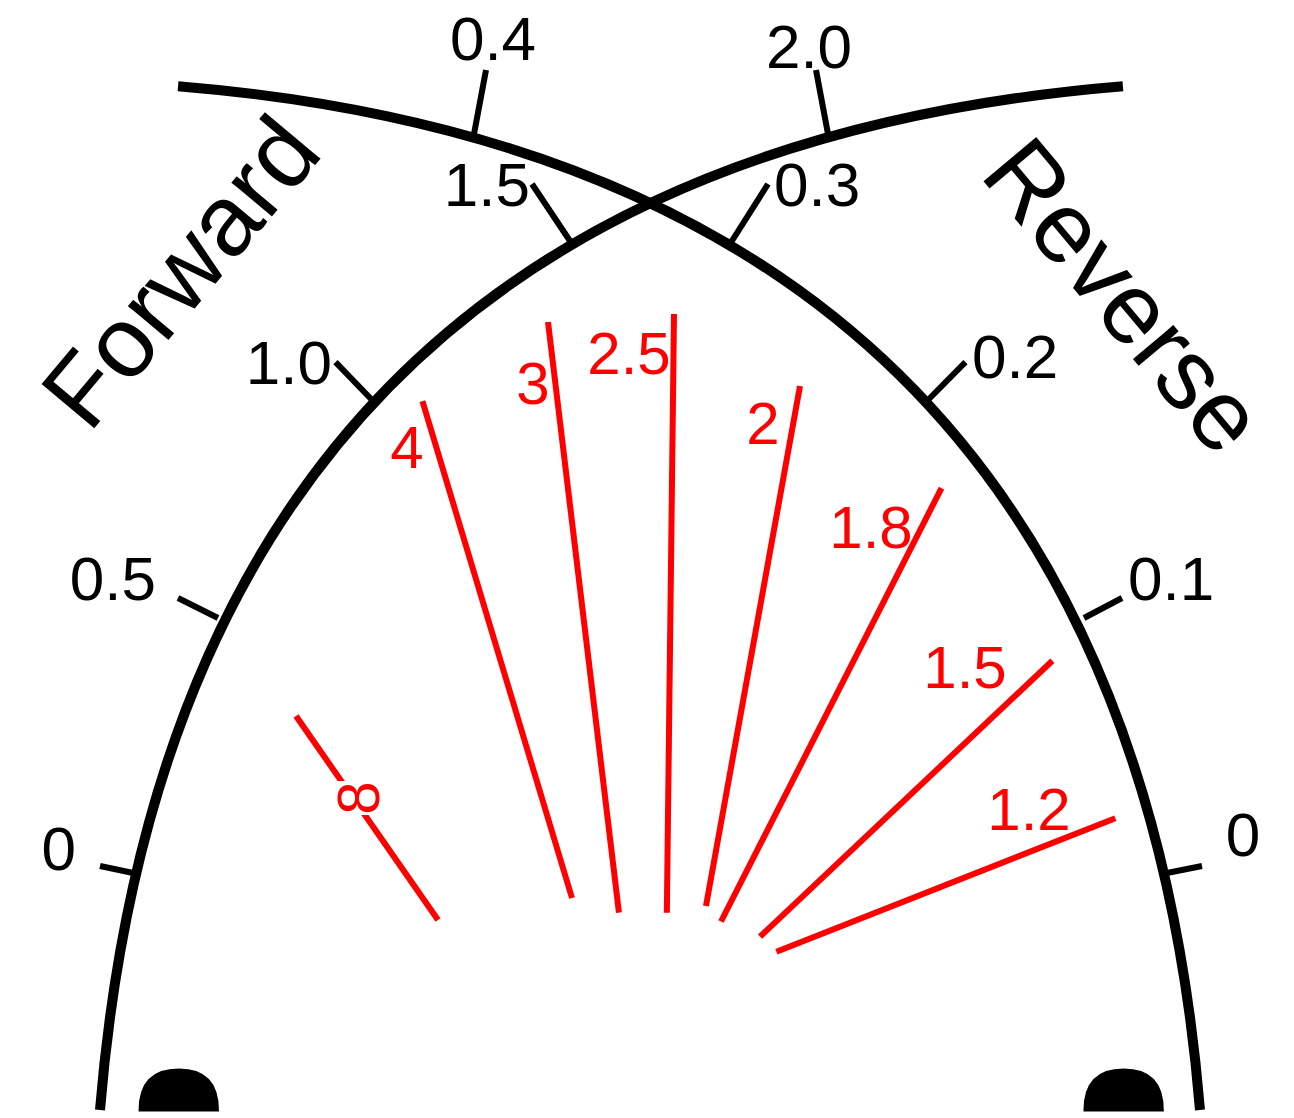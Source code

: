 <mxfile version="13.7.9" type="device" pages="4"><diagram id="QynQHKko6A7-NA1xNQ9R" name="2W"><mxGraphModel dx="2581" dy="792" grid="1" gridSize="10" guides="1" tooltips="1" connect="1" arrows="1" fold="1" page="1" pageScale="1" pageWidth="1200" pageHeight="1200" math="0" shadow="0"><root><mxCell id="2ZZ2714-dwJOvi-tV0ci-0"/><mxCell id="2ZZ2714-dwJOvi-tV0ci-1" parent="2ZZ2714-dwJOvi-tV0ci-0"/><mxCell id="F5InksIS9XEiBbgLSmQF-0" value="" style="rounded=0;whiteSpace=wrap;html=1;shadow=0;labelBackgroundColor=none;fontSize=50;fontColor=#FF0000;strokeColor=none;" vertex="1" parent="2ZZ2714-dwJOvi-tV0ci-1"><mxGeometry x="-1141.73" y="78.74" width="629.92" height="551.18" as="geometry"/></mxCell><mxCell id="F5InksIS9XEiBbgLSmQF-1" value="0.4" style="endArrow=none;html=1;fontSize=31;strokeWidth=3;labelBackgroundColor=none;shadow=0;" edge="1" parent="2ZZ2714-dwJOvi-tV0ci-1"><mxGeometry width="49.391" height="49.231" as="geometry"><mxPoint x="-915" y="142" as="sourcePoint"/><mxPoint x="-909" y="110" as="targetPoint"/><mxPoint x="6" y="-32" as="offset"/></mxGeometry></mxCell><mxCell id="F5InksIS9XEiBbgLSmQF-2" value="0" style="endArrow=none;html=1;fontSize=31;labelBackgroundColor=none;shadow=0;anchorPointDirection=0;metaEdit=1;strokeWidth=3;" edge="1" parent="2ZZ2714-dwJOvi-tV0ci-1"><mxGeometry width="49.391" height="49.231" as="geometry"><mxPoint x="-551" y="508" as="sourcePoint"/><mxPoint x="-571" y="512" as="targetPoint"/><mxPoint x="30" y="-18" as="offset"/></mxGeometry></mxCell><mxCell id="F5InksIS9XEiBbgLSmQF-3" value="0" style="endArrow=none;html=1;fontSize=31;strokeWidth=3;labelBackgroundColor=none;shadow=0;align=right;" edge="1" parent="2ZZ2714-dwJOvi-tV0ci-1"><mxGeometry width="49.391" height="49.231" as="geometry"><mxPoint x="-1102" y="508" as="sourcePoint"/><mxPoint x="-1083" y="512" as="targetPoint"/><mxPoint x="-21" y="-11" as="offset"/></mxGeometry></mxCell><mxCell id="F5InksIS9XEiBbgLSmQF-4" value="" style="curved=1;endArrow=none;html=1;fontSize=31;endFill=0;strokeWidth=5;shadow=0;entryX=0.875;entryY=0.125;entryDx=0;entryDy=0;entryPerimeter=0;" edge="1" parent="2ZZ2714-dwJOvi-tV0ci-1"><mxGeometry x="-1156.24" y="39.37" width="50" height="50" as="geometry"><mxPoint x="-1102" y="630" as="sourcePoint"/><mxPoint x="-590.55" y="118.11" as="targetPoint"/><Array as="points"><mxPoint x="-1063" y="157"/></Array></mxGeometry></mxCell><mxCell id="F5InksIS9XEiBbgLSmQF-5" value="" style="curved=1;endArrow=none;html=1;fontSize=31;endFill=0;strokeWidth=5;shadow=0;entryX=0.125;entryY=0.125;entryDx=0;entryDy=0;entryPerimeter=0;" edge="1" parent="2ZZ2714-dwJOvi-tV0ci-1"><mxGeometry x="-1156.24" y="39.37" width="50" height="50" as="geometry"><mxPoint x="-552" y="630" as="sourcePoint"/><mxPoint x="-1062.99" y="118.11" as="targetPoint"/><Array as="points"><mxPoint x="-591" y="157"/></Array></mxGeometry></mxCell><mxCell id="F5InksIS9XEiBbgLSmQF-6" value="&lt;font style=&quot;font-size: 50px;&quot;&gt;Forward&lt;/font&gt;" style="text;html=1;resizable=0;autosize=1;align=center;verticalAlign=middle;points=[];fillColor=none;strokeColor=none;rounded=0;rotation=-50;fontSize=50;labelBackgroundColor=none;shadow=0;" vertex="1" parent="2ZZ2714-dwJOvi-tV0ci-1"><mxGeometry x="-1161.412" y="177.162" width="196.85" height="66.929" as="geometry"/></mxCell><mxCell id="F5InksIS9XEiBbgLSmQF-7" value="&lt;font style=&quot;font-size: 50px&quot;&gt;Reverse&lt;/font&gt;" style="text;html=1;resizable=0;autosize=1;align=center;verticalAlign=middle;points=[];fillColor=none;strokeColor=none;rounded=0;rotation=50;labelBackgroundColor=none;shadow=0;" vertex="1" parent="2ZZ2714-dwJOvi-tV0ci-1"><mxGeometry x="-689.993" y="206.689" width="200.787" height="31.496" as="geometry"/></mxCell><mxCell id="F5InksIS9XEiBbgLSmQF-8" value="0.1" style="endArrow=none;html=1;fontSize=31;strokeWidth=3;align=left;labelBackgroundColor=none;shadow=0;" edge="1" parent="2ZZ2714-dwJOvi-tV0ci-1"><mxGeometry width="49.391" height="49.231" as="geometry"><mxPoint x="-610" y="384" as="sourcePoint"/><mxPoint x="-591" y="374" as="targetPoint"/><mxPoint x="10" y="-15" as="offset"/></mxGeometry></mxCell><mxCell id="F5InksIS9XEiBbgLSmQF-9" value="0.2" style="endArrow=none;html=1;fontSize=31;strokeWidth=3;align=left;labelBackgroundColor=none;shadow=0;entryX=0.75;entryY=0.344;entryDx=0;entryDy=0;entryPerimeter=0;" edge="1" parent="2ZZ2714-dwJOvi-tV0ci-1"><mxGeometry x="1.483" y="-3.274" width="49.391" height="49.231" as="geometry"><mxPoint x="-689" y="276" as="sourcePoint"/><mxPoint x="-669.29" y="256.062" as="targetPoint"/><mxPoint x="11" y="-13" as="offset"/></mxGeometry></mxCell><mxCell id="F5InksIS9XEiBbgLSmQF-10" value="0.3" style="endArrow=none;html=1;fontSize=31;strokeWidth=3;align=left;labelBackgroundColor=none;shadow=0;" edge="1" parent="2ZZ2714-dwJOvi-tV0ci-1"><mxGeometry width="49.391" height="49.231" as="geometry"><mxPoint x="-787" y="197" as="sourcePoint"/><mxPoint x="-768" y="167" as="targetPoint"/><mxPoint x="10" y="-15" as="offset"/></mxGeometry></mxCell><mxCell id="F5InksIS9XEiBbgLSmQF-11" value="2.0" style="endArrow=none;html=1;fontSize=31;strokeWidth=3;labelBackgroundColor=none;shadow=0;" edge="1" parent="2ZZ2714-dwJOvi-tV0ci-1"><mxGeometry width="49.391" height="49.231" as="geometry"><mxPoint x="-738" y="142" as="sourcePoint"/><mxPoint x="-744" y="110" as="targetPoint"/><mxPoint x="-7" y="-28" as="offset"/></mxGeometry></mxCell><mxCell id="F5InksIS9XEiBbgLSmQF-12" value="1.0" style="endArrow=none;html=1;fontSize=31;strokeWidth=3;labelBackgroundColor=none;align=right;shadow=0;entryX=0.25;entryY=0.344;entryDx=0;entryDy=0;entryPerimeter=0;" edge="1" parent="2ZZ2714-dwJOvi-tV0ci-1"><mxGeometry width="49.391" height="49.231" as="geometry"><mxPoint x="-965" y="276" as="sourcePoint"/><mxPoint x="-984.25" y="256.062" as="targetPoint"/><mxPoint x="-10" y="-10" as="offset"/></mxGeometry></mxCell><mxCell id="F5InksIS9XEiBbgLSmQF-13" value="0.5" style="endArrow=none;html=1;fontSize=31;strokeWidth=3;labelBackgroundColor=none;align=right;shadow=0;" edge="1" parent="2ZZ2714-dwJOvi-tV0ci-1"><mxGeometry width="49.391" height="49.231" as="geometry"><mxPoint x="-1043" y="384" as="sourcePoint"/><mxPoint x="-1063" y="374" as="targetPoint"/><mxPoint x="-20" y="-15" as="offset"/></mxGeometry></mxCell><mxCell id="F5InksIS9XEiBbgLSmQF-14" value="1.5" style="endArrow=none;html=1;fontSize=31;strokeWidth=3;labelBackgroundColor=none;shadow=0;align=right;" edge="1" parent="2ZZ2714-dwJOvi-tV0ci-1"><mxGeometry width="49.391" height="49.231" as="geometry"><mxPoint x="-866" y="197" as="sourcePoint"/><mxPoint x="-886" y="167" as="targetPoint"/><mxPoint x="-10" y="-15" as="offset"/></mxGeometry></mxCell><mxCell id="F5InksIS9XEiBbgLSmQF-15" value="&lt;font style=&quot;font-size: 30px&quot;&gt;3&lt;/font&gt;" style="endArrow=none;html=1;shadow=0;labelBackgroundColor=none;strokeColor=#FF0000;strokeWidth=3;fontSize=50;fontColor=#FF0000;align=center;exitX=0.475;exitY=0.781;exitDx=0;exitDy=0;exitPerimeter=0;" edge="1" parent="2ZZ2714-dwJOvi-tV0ci-1"><mxGeometry x="0.852" y="11" width="50" height="50" relative="1" as="geometry"><mxPoint x="-842.518" y="531.338" as="sourcePoint"/><mxPoint x="-878" y="236" as="targetPoint"/><mxPoint as="offset"/></mxGeometry></mxCell><mxCell id="F5InksIS9XEiBbgLSmQF-16" value="&lt;font style=&quot;font-size: 30px&quot;&gt;2&lt;/font&gt;" style="endArrow=none;html=1;shadow=0;labelBackgroundColor=none;strokeColor=#FF0000;strokeWidth=3;fontSize=50;fontColor=#FF0000;align=center;" edge="1" parent="2ZZ2714-dwJOvi-tV0ci-1"><mxGeometry x="0.888" y="17" width="50" height="50" relative="1" as="geometry"><mxPoint x="-799" y="528" as="sourcePoint"/><mxPoint x="-752" y="268" as="targetPoint"/><mxPoint as="offset"/></mxGeometry></mxCell><mxCell id="F5InksIS9XEiBbgLSmQF-17" value="&lt;font style=&quot;font-size: 30px&quot;&gt;1.5&lt;/font&gt;" style="endArrow=none;html=1;shadow=0;labelBackgroundColor=none;strokeColor=#FF0000;strokeWidth=3;fontSize=50;fontColor=#FF0000;align=center;exitX=0.587;exitY=0.8;exitDx=0;exitDy=0;exitPerimeter=0;entryX=0.819;entryY=0.581;entryDx=0;entryDy=0;entryPerimeter=0;" edge="1" parent="2ZZ2714-dwJOvi-tV0ci-1"><mxGeometry x="0.711" y="33" width="50" height="50" relative="1" as="geometry"><mxPoint x="-771.967" y="543.306" as="sourcePoint"/><mxPoint x="-625.826" y="405.354" as="targetPoint"/><mxPoint as="offset"/></mxGeometry></mxCell><mxCell id="F5InksIS9XEiBbgLSmQF-18" value="&lt;font style=&quot;font-size: 30px&quot;&gt;4&lt;/font&gt;" style="endArrow=none;html=1;shadow=0;labelBackgroundColor=none;strokeColor=#FF0000;strokeWidth=3;fontSize=50;fontColor=#FF0000;align=center;entryX=0.319;entryY=0.375;entryDx=0;entryDy=0;entryPerimeter=0;spacing=0;" edge="1" parent="2ZZ2714-dwJOvi-tV0ci-1"><mxGeometry x="0.902" y="12" width="50" height="50" relative="1" as="geometry"><mxPoint x="-866" y="524" as="sourcePoint"/><mxPoint x="-940.786" y="275.59" as="targetPoint"/><mxPoint as="offset"/></mxGeometry></mxCell><mxCell id="F5InksIS9XEiBbgLSmQF-19" value="&lt;font style=&quot;font-size: 30px&quot;&gt;8&lt;/font&gt;" style="endArrow=none;html=1;shadow=0;labelBackgroundColor=#ffffff;strokeColor=#FF0000;strokeWidth=3;fontSize=50;fontColor=#FF0000;align=center;horizontal=0;" edge="1" parent="2ZZ2714-dwJOvi-tV0ci-1"><mxGeometry x="0.23" y="4" width="50" height="50" relative="1" as="geometry"><mxPoint x="-933" y="535" as="sourcePoint"/><mxPoint x="-1004" y="433" as="targetPoint"/><mxPoint as="offset"/></mxGeometry></mxCell><mxCell id="F5InksIS9XEiBbgLSmQF-20" value="&lt;font style=&quot;font-size: 30px&quot;&gt;1.2&lt;/font&gt;" style="endArrow=none;html=1;shadow=0;labelBackgroundColor=none;strokeColor=#FF0000;strokeWidth=3;fontSize=50;fontColor=#FF0000;align=center;exitX=0.6;exitY=0.812;exitDx=0;exitDy=0;exitPerimeter=0;entryX=0.869;entryY=0.706;entryDx=0;entryDy=0;entryPerimeter=0;" edge="1" parent="2ZZ2714-dwJOvi-tV0ci-1"><mxGeometry x="0.603" y="27" width="50" height="50" relative="1" as="geometry"><mxPoint x="-763.778" y="550.865" as="sourcePoint"/><mxPoint x="-594.33" y="484.094" as="targetPoint"/><mxPoint as="offset"/></mxGeometry></mxCell><mxCell id="F5InksIS9XEiBbgLSmQF-21" value="&lt;font style=&quot;font-size: 30px&quot;&gt;1.8&lt;/font&gt;" style="endArrow=none;html=1;shadow=0;labelBackgroundColor=none;strokeColor=#FF0000;strokeWidth=3;fontSize=50;fontColor=#FF0000;align=center;entryX=0.731;entryY=0.444;entryDx=0;entryDy=0;entryPerimeter=0;exitX=0.556;exitY=0.788;exitDx=0;exitDy=0;exitPerimeter=0;" edge="1" parent="2ZZ2714-dwJOvi-tV0ci-1"><mxGeometry x="0.783" y="26" width="50" height="50" relative="1" as="geometry"><mxPoint x="-791.494" y="535.747" as="sourcePoint"/><mxPoint x="-681.258" y="319.054" as="targetPoint"/><mxPoint as="offset"/></mxGeometry></mxCell><mxCell id="F5InksIS9XEiBbgLSmQF-22" value="&lt;font style=&quot;font-size: 30px&quot;&gt;2.5&lt;/font&gt;" style="endArrow=none;html=1;shadow=0;labelBackgroundColor=none;strokeColor=#FF0000;strokeWidth=3;fontSize=50;fontColor=#FF0000;align=center;exitX=0.513;exitY=0.781;exitDx=0;exitDy=0;exitPerimeter=0;" edge="1" parent="2ZZ2714-dwJOvi-tV0ci-1"><mxGeometry x="0.917" y="23" width="50" height="50" relative="1" as="geometry"><mxPoint x="-818.581" y="531.338" as="sourcePoint"/><mxPoint x="-815" y="232" as="targetPoint"/><mxPoint as="offset"/></mxGeometry></mxCell><mxCell id="F5InksIS9XEiBbgLSmQF-23" value="" style="shape=or;whiteSpace=wrap;html=1;shadow=0;labelBackgroundColor=none;fontSize=50;fontColor=#FF0000;rotation=-90;fillColor=#000000;" vertex="1" parent="2ZZ2714-dwJOvi-tV0ci-1"><mxGeometry x="-1072.83" y="600.39" width="20.42" height="39.18" as="geometry"/></mxCell><mxCell id="F5InksIS9XEiBbgLSmQF-24" value="" style="shape=or;whiteSpace=wrap;html=1;shadow=0;labelBackgroundColor=none;fontSize=50;fontColor=#FF0000;rotation=-90;fillColor=#000000;" vertex="1" parent="2ZZ2714-dwJOvi-tV0ci-1"><mxGeometry x="-600.387" y="600.392" width="20.42" height="39.18" as="geometry"/></mxCell></root></mxGraphModel></diagram><diagram id="-JpcTtQ3LlwoiYycmlVV" name="20W"><mxGraphModel dx="2581" dy="792" grid="1" gridSize="10" guides="1" tooltips="1" connect="1" arrows="1" fold="1" page="1" pageScale="1" pageWidth="1200" pageHeight="1200" math="0" shadow="0"><root><mxCell id="3KRzzh7sfWdeotNzcX4n-0"/><mxCell id="3KRzzh7sfWdeotNzcX4n-1" parent="3KRzzh7sfWdeotNzcX4n-0"/><mxCell id="5Eb00i1VyYtSQjtPQNaG-0" value="" style="rounded=0;whiteSpace=wrap;html=1;shadow=0;labelBackgroundColor=none;fontSize=50;fontColor=#FF0000;strokeColor=none;" vertex="1" parent="3KRzzh7sfWdeotNzcX4n-1"><mxGeometry x="-1141.73" y="78.74" width="629.92" height="551.18" as="geometry"/></mxCell><mxCell id="5Eb00i1VyYtSQjtPQNaG-1" value="4" style="endArrow=none;html=1;fontSize=31;strokeWidth=3;labelBackgroundColor=none;shadow=0;" edge="1" parent="3KRzzh7sfWdeotNzcX4n-1"><mxGeometry width="49.391" height="49.231" as="geometry"><mxPoint x="-915" y="142" as="sourcePoint"/><mxPoint x="-909" y="110" as="targetPoint"/><mxPoint x="6" y="-32" as="offset"/></mxGeometry></mxCell><mxCell id="5Eb00i1VyYtSQjtPQNaG-2" value="0" style="endArrow=none;html=1;fontSize=31;labelBackgroundColor=none;shadow=0;anchorPointDirection=0;metaEdit=1;strokeWidth=3;" edge="1" parent="3KRzzh7sfWdeotNzcX4n-1"><mxGeometry width="49.391" height="49.231" as="geometry"><mxPoint x="-551" y="508" as="sourcePoint"/><mxPoint x="-571" y="512" as="targetPoint"/><mxPoint x="30" y="-18" as="offset"/></mxGeometry></mxCell><mxCell id="5Eb00i1VyYtSQjtPQNaG-3" value="0" style="endArrow=none;html=1;fontSize=31;strokeWidth=3;labelBackgroundColor=none;shadow=0;align=right;" edge="1" parent="3KRzzh7sfWdeotNzcX4n-1"><mxGeometry width="49.391" height="49.231" as="geometry"><mxPoint x="-1102" y="508" as="sourcePoint"/><mxPoint x="-1083" y="512" as="targetPoint"/><mxPoint x="-21" y="-11" as="offset"/></mxGeometry></mxCell><mxCell id="5Eb00i1VyYtSQjtPQNaG-4" value="" style="curved=1;endArrow=none;html=1;fontSize=31;endFill=0;strokeWidth=5;shadow=0;entryX=0.875;entryY=0.125;entryDx=0;entryDy=0;entryPerimeter=0;" edge="1" parent="3KRzzh7sfWdeotNzcX4n-1"><mxGeometry x="-1156.24" y="39.37" width="50" height="50" as="geometry"><mxPoint x="-1102" y="630" as="sourcePoint"/><mxPoint x="-590.55" y="118.11" as="targetPoint"/><Array as="points"><mxPoint x="-1063" y="157"/></Array></mxGeometry></mxCell><mxCell id="5Eb00i1VyYtSQjtPQNaG-5" value="" style="curved=1;endArrow=none;html=1;fontSize=31;endFill=0;strokeWidth=5;shadow=0;entryX=0.125;entryY=0.125;entryDx=0;entryDy=0;entryPerimeter=0;" edge="1" parent="3KRzzh7sfWdeotNzcX4n-1"><mxGeometry x="-1156.24" y="39.37" width="50" height="50" as="geometry"><mxPoint x="-552" y="630" as="sourcePoint"/><mxPoint x="-1062.99" y="118.11" as="targetPoint"/><Array as="points"><mxPoint x="-591" y="157"/></Array></mxGeometry></mxCell><mxCell id="5Eb00i1VyYtSQjtPQNaG-6" value="&lt;font style=&quot;font-size: 50px;&quot;&gt;Forward&lt;/font&gt;" style="text;html=1;resizable=0;autosize=1;align=center;verticalAlign=middle;points=[];fillColor=none;strokeColor=none;rounded=0;rotation=-50;fontSize=50;labelBackgroundColor=none;shadow=0;" vertex="1" parent="3KRzzh7sfWdeotNzcX4n-1"><mxGeometry x="-1161.412" y="177.162" width="196.85" height="66.929" as="geometry"/></mxCell><mxCell id="5Eb00i1VyYtSQjtPQNaG-7" value="&lt;font style=&quot;font-size: 50px&quot;&gt;Reverse&lt;/font&gt;" style="text;html=1;resizable=0;autosize=1;align=center;verticalAlign=middle;points=[];fillColor=none;strokeColor=none;rounded=0;rotation=50;labelBackgroundColor=none;shadow=0;" vertex="1" parent="3KRzzh7sfWdeotNzcX4n-1"><mxGeometry x="-689.993" y="206.689" width="200.787" height="31.496" as="geometry"/></mxCell><mxCell id="5Eb00i1VyYtSQjtPQNaG-8" value="1" style="endArrow=none;html=1;fontSize=31;strokeWidth=3;align=left;labelBackgroundColor=none;shadow=0;" edge="1" parent="3KRzzh7sfWdeotNzcX4n-1"><mxGeometry width="49.391" height="49.231" as="geometry"><mxPoint x="-610" y="384" as="sourcePoint"/><mxPoint x="-591" y="374" as="targetPoint"/><mxPoint x="10" y="-15" as="offset"/></mxGeometry></mxCell><mxCell id="5Eb00i1VyYtSQjtPQNaG-9" value="2" style="endArrow=none;html=1;fontSize=31;strokeWidth=3;align=left;labelBackgroundColor=none;shadow=0;entryX=0.75;entryY=0.344;entryDx=0;entryDy=0;entryPerimeter=0;" edge="1" parent="3KRzzh7sfWdeotNzcX4n-1"><mxGeometry x="1.483" y="-3.274" width="49.391" height="49.231" as="geometry"><mxPoint x="-689" y="276" as="sourcePoint"/><mxPoint x="-669.29" y="256.062" as="targetPoint"/><mxPoint x="11" y="-13" as="offset"/></mxGeometry></mxCell><mxCell id="5Eb00i1VyYtSQjtPQNaG-10" value="3" style="endArrow=none;html=1;fontSize=31;strokeWidth=3;align=left;labelBackgroundColor=none;shadow=0;" edge="1" parent="3KRzzh7sfWdeotNzcX4n-1"><mxGeometry width="49.391" height="49.231" as="geometry"><mxPoint x="-787" y="197" as="sourcePoint"/><mxPoint x="-768" y="167" as="targetPoint"/><mxPoint x="10" y="-15" as="offset"/></mxGeometry></mxCell><mxCell id="5Eb00i1VyYtSQjtPQNaG-11" value="20" style="endArrow=none;html=1;fontSize=31;strokeWidth=3;labelBackgroundColor=none;shadow=0;" edge="1" parent="3KRzzh7sfWdeotNzcX4n-1"><mxGeometry width="49.391" height="49.231" as="geometry"><mxPoint x="-738" y="142" as="sourcePoint"/><mxPoint x="-744" y="110" as="targetPoint"/><mxPoint x="-7" y="-28" as="offset"/></mxGeometry></mxCell><mxCell id="5Eb00i1VyYtSQjtPQNaG-12" value="10" style="endArrow=none;html=1;fontSize=31;strokeWidth=3;labelBackgroundColor=none;align=right;shadow=0;entryX=0.25;entryY=0.344;entryDx=0;entryDy=0;entryPerimeter=0;" edge="1" parent="3KRzzh7sfWdeotNzcX4n-1"><mxGeometry width="49.391" height="49.231" as="geometry"><mxPoint x="-965" y="276" as="sourcePoint"/><mxPoint x="-984.25" y="256.062" as="targetPoint"/><mxPoint x="-10" y="-10" as="offset"/></mxGeometry></mxCell><mxCell id="5Eb00i1VyYtSQjtPQNaG-13" value="5" style="endArrow=none;html=1;fontSize=31;strokeWidth=3;labelBackgroundColor=none;align=right;shadow=0;" edge="1" parent="3KRzzh7sfWdeotNzcX4n-1"><mxGeometry width="49.391" height="49.231" as="geometry"><mxPoint x="-1043" y="384" as="sourcePoint"/><mxPoint x="-1063" y="374" as="targetPoint"/><mxPoint x="-20" y="-15" as="offset"/></mxGeometry></mxCell><mxCell id="5Eb00i1VyYtSQjtPQNaG-14" value="15" style="endArrow=none;html=1;fontSize=31;strokeWidth=3;labelBackgroundColor=none;shadow=0;align=right;" edge="1" parent="3KRzzh7sfWdeotNzcX4n-1"><mxGeometry width="49.391" height="49.231" as="geometry"><mxPoint x="-866" y="197" as="sourcePoint"/><mxPoint x="-886" y="167" as="targetPoint"/><mxPoint x="-10" y="-15" as="offset"/></mxGeometry></mxCell><mxCell id="5Eb00i1VyYtSQjtPQNaG-15" value="&lt;font style=&quot;font-size: 30px&quot;&gt;3&lt;/font&gt;" style="endArrow=none;html=1;shadow=0;labelBackgroundColor=none;strokeColor=#FF0000;strokeWidth=3;fontSize=50;fontColor=#FF0000;align=center;exitX=0.475;exitY=0.781;exitDx=0;exitDy=0;exitPerimeter=0;" edge="1" parent="3KRzzh7sfWdeotNzcX4n-1"><mxGeometry x="0.852" y="11" width="50" height="50" relative="1" as="geometry"><mxPoint x="-842.518" y="531.338" as="sourcePoint"/><mxPoint x="-878" y="236" as="targetPoint"/><mxPoint as="offset"/></mxGeometry></mxCell><mxCell id="5Eb00i1VyYtSQjtPQNaG-16" value="&lt;font style=&quot;font-size: 30px&quot;&gt;2&lt;/font&gt;" style="endArrow=none;html=1;shadow=0;labelBackgroundColor=none;strokeColor=#FF0000;strokeWidth=3;fontSize=50;fontColor=#FF0000;align=center;" edge="1" parent="3KRzzh7sfWdeotNzcX4n-1"><mxGeometry x="0.888" y="17" width="50" height="50" relative="1" as="geometry"><mxPoint x="-799" y="528" as="sourcePoint"/><mxPoint x="-752" y="268" as="targetPoint"/><mxPoint as="offset"/></mxGeometry></mxCell><mxCell id="5Eb00i1VyYtSQjtPQNaG-17" value="&lt;font style=&quot;font-size: 30px&quot;&gt;1.5&lt;/font&gt;" style="endArrow=none;html=1;shadow=0;labelBackgroundColor=none;strokeColor=#FF0000;strokeWidth=3;fontSize=50;fontColor=#FF0000;align=center;exitX=0.587;exitY=0.8;exitDx=0;exitDy=0;exitPerimeter=0;entryX=0.819;entryY=0.581;entryDx=0;entryDy=0;entryPerimeter=0;" edge="1" parent="3KRzzh7sfWdeotNzcX4n-1"><mxGeometry x="0.711" y="33" width="50" height="50" relative="1" as="geometry"><mxPoint x="-771.967" y="543.306" as="sourcePoint"/><mxPoint x="-625.826" y="405.354" as="targetPoint"/><mxPoint as="offset"/></mxGeometry></mxCell><mxCell id="5Eb00i1VyYtSQjtPQNaG-18" value="&lt;font style=&quot;font-size: 30px&quot;&gt;4&lt;/font&gt;" style="endArrow=none;html=1;shadow=0;labelBackgroundColor=none;strokeColor=#FF0000;strokeWidth=3;fontSize=50;fontColor=#FF0000;align=center;entryX=0.319;entryY=0.375;entryDx=0;entryDy=0;entryPerimeter=0;spacing=0;" edge="1" parent="3KRzzh7sfWdeotNzcX4n-1"><mxGeometry x="0.902" y="12" width="50" height="50" relative="1" as="geometry"><mxPoint x="-866" y="524" as="sourcePoint"/><mxPoint x="-940.786" y="275.59" as="targetPoint"/><mxPoint as="offset"/></mxGeometry></mxCell><mxCell id="5Eb00i1VyYtSQjtPQNaG-19" value="&lt;font style=&quot;font-size: 30px&quot;&gt;8&lt;/font&gt;" style="endArrow=none;html=1;shadow=0;labelBackgroundColor=#ffffff;strokeColor=#FF0000;strokeWidth=3;fontSize=50;fontColor=#FF0000;align=center;horizontal=0;" edge="1" parent="3KRzzh7sfWdeotNzcX4n-1"><mxGeometry x="0.23" y="4" width="50" height="50" relative="1" as="geometry"><mxPoint x="-933" y="535" as="sourcePoint"/><mxPoint x="-1004" y="433" as="targetPoint"/><mxPoint as="offset"/></mxGeometry></mxCell><mxCell id="5Eb00i1VyYtSQjtPQNaG-20" value="&lt;font style=&quot;font-size: 30px&quot;&gt;1.2&lt;/font&gt;" style="endArrow=none;html=1;shadow=0;labelBackgroundColor=none;strokeColor=#FF0000;strokeWidth=3;fontSize=50;fontColor=#FF0000;align=center;exitX=0.6;exitY=0.812;exitDx=0;exitDy=0;exitPerimeter=0;entryX=0.869;entryY=0.706;entryDx=0;entryDy=0;entryPerimeter=0;" edge="1" parent="3KRzzh7sfWdeotNzcX4n-1"><mxGeometry x="0.603" y="27" width="50" height="50" relative="1" as="geometry"><mxPoint x="-763.778" y="550.865" as="sourcePoint"/><mxPoint x="-594.33" y="484.094" as="targetPoint"/><mxPoint as="offset"/></mxGeometry></mxCell><mxCell id="5Eb00i1VyYtSQjtPQNaG-21" value="&lt;font style=&quot;font-size: 30px&quot;&gt;1.8&lt;/font&gt;" style="endArrow=none;html=1;shadow=0;labelBackgroundColor=none;strokeColor=#FF0000;strokeWidth=3;fontSize=50;fontColor=#FF0000;align=center;entryX=0.731;entryY=0.444;entryDx=0;entryDy=0;entryPerimeter=0;exitX=0.556;exitY=0.788;exitDx=0;exitDy=0;exitPerimeter=0;" edge="1" parent="3KRzzh7sfWdeotNzcX4n-1"><mxGeometry x="0.783" y="26" width="50" height="50" relative="1" as="geometry"><mxPoint x="-791.494" y="535.747" as="sourcePoint"/><mxPoint x="-681.258" y="319.054" as="targetPoint"/><mxPoint as="offset"/></mxGeometry></mxCell><mxCell id="5Eb00i1VyYtSQjtPQNaG-22" value="&lt;font style=&quot;font-size: 30px&quot;&gt;2.5&lt;/font&gt;" style="endArrow=none;html=1;shadow=0;labelBackgroundColor=none;strokeColor=#FF0000;strokeWidth=3;fontSize=50;fontColor=#FF0000;align=center;exitX=0.513;exitY=0.781;exitDx=0;exitDy=0;exitPerimeter=0;" edge="1" parent="3KRzzh7sfWdeotNzcX4n-1"><mxGeometry x="0.917" y="23" width="50" height="50" relative="1" as="geometry"><mxPoint x="-818.581" y="531.338" as="sourcePoint"/><mxPoint x="-815" y="232" as="targetPoint"/><mxPoint as="offset"/></mxGeometry></mxCell><mxCell id="5Eb00i1VyYtSQjtPQNaG-23" value="" style="shape=or;whiteSpace=wrap;html=1;shadow=0;labelBackgroundColor=none;fontSize=50;fontColor=#FF0000;rotation=-90;fillColor=#000000;" vertex="1" parent="3KRzzh7sfWdeotNzcX4n-1"><mxGeometry x="-1072.83" y="600.39" width="20.42" height="39.18" as="geometry"/></mxCell><mxCell id="5Eb00i1VyYtSQjtPQNaG-24" value="" style="shape=or;whiteSpace=wrap;html=1;shadow=0;labelBackgroundColor=none;fontSize=50;fontColor=#FF0000;rotation=-90;fillColor=#000000;" vertex="1" parent="3KRzzh7sfWdeotNzcX4n-1"><mxGeometry x="-600.387" y="600.392" width="20.42" height="39.18" as="geometry"/></mxCell></root></mxGraphModel></diagram><diagram id="mZ7GLkikTPH66EcSpmDH" name="200W"><mxGraphModel dx="2581" dy="792" grid="1" gridSize="9.842" guides="0" tooltips="1" connect="0" arrows="0" fold="1" page="1" pageScale="1" pageWidth="1200" pageHeight="1200" math="0" shadow="0"><root><mxCell id="0"/><mxCell id="1" parent="0"/><mxCell id="QjzqqsK7-v4gryLrSmEo-62" value="" style="rounded=0;whiteSpace=wrap;html=1;shadow=0;labelBackgroundColor=none;fontSize=50;fontColor=#FF0000;strokeColor=none;" vertex="1" parent="1"><mxGeometry x="-1141.73" y="78.74" width="629.92" height="551.18" as="geometry"/></mxCell><mxCell id="M2G5sgYoG6DnEObdoTzl-8" value="40" style="endArrow=none;html=1;fontSize=31;strokeWidth=3;labelBackgroundColor=none;shadow=0;" parent="1" edge="1"><mxGeometry width="49.391" height="49.231" as="geometry"><mxPoint x="-915" y="142" as="sourcePoint"/><mxPoint x="-909" y="110" as="targetPoint"/><mxPoint x="6" y="-32" as="offset"/></mxGeometry></mxCell><mxCell id="M2G5sgYoG6DnEObdoTzl-15" value="0" style="endArrow=none;html=1;fontSize=31;labelBackgroundColor=none;shadow=0;anchorPointDirection=0;metaEdit=1;strokeWidth=3;" parent="1" edge="1"><mxGeometry width="49.391" height="49.231" as="geometry"><mxPoint x="-551" y="508" as="sourcePoint"/><mxPoint x="-571" y="512" as="targetPoint"/><mxPoint x="30" y="-18" as="offset"/></mxGeometry></mxCell><mxCell id="M2G5sgYoG6DnEObdoTzl-12" value="0" style="endArrow=none;html=1;fontSize=31;strokeWidth=3;labelBackgroundColor=none;shadow=0;align=right;" parent="1" edge="1"><mxGeometry width="49.391" height="49.231" as="geometry"><mxPoint x="-1102" y="508" as="sourcePoint"/><mxPoint x="-1083" y="512" as="targetPoint"/><mxPoint x="-21" y="-11" as="offset"/></mxGeometry></mxCell><mxCell id="M2G5sgYoG6DnEObdoTzl-21" value="" style="curved=1;endArrow=none;html=1;fontSize=31;endFill=0;strokeWidth=5;shadow=0;entryX=0.875;entryY=0.125;entryDx=0;entryDy=0;entryPerimeter=0;" parent="1" edge="1"><mxGeometry x="-1156.24" y="39.37" width="50" height="50" as="geometry"><mxPoint x="-1102" y="630" as="sourcePoint"/><mxPoint x="-590.55" y="118.11" as="targetPoint"/><Array as="points"><mxPoint x="-1063" y="157"/></Array></mxGeometry></mxCell><mxCell id="M2G5sgYoG6DnEObdoTzl-22" value="" style="curved=1;endArrow=none;html=1;fontSize=31;endFill=0;strokeWidth=5;shadow=0;entryX=0.125;entryY=0.125;entryDx=0;entryDy=0;entryPerimeter=0;" parent="1" edge="1"><mxGeometry x="-1156.24" y="39.37" width="50" height="50" as="geometry"><mxPoint x="-552" y="630" as="sourcePoint"/><mxPoint x="-1062.99" y="118.11" as="targetPoint"/><Array as="points"><mxPoint x="-591" y="157"/></Array></mxGeometry></mxCell><mxCell id="QjzqqsK7-v4gryLrSmEo-5" value="&lt;font style=&quot;font-size: 50px;&quot;&gt;Forward&lt;/font&gt;" style="text;html=1;resizable=0;autosize=1;align=center;verticalAlign=middle;points=[];fillColor=none;strokeColor=none;rounded=0;rotation=-50;fontSize=50;labelBackgroundColor=none;shadow=0;" vertex="1" parent="1"><mxGeometry x="-1161.412" y="177.162" width="196.85" height="66.929" as="geometry"/></mxCell><mxCell id="QjzqqsK7-v4gryLrSmEo-6" value="&lt;font style=&quot;font-size: 50px&quot;&gt;Reverse&lt;/font&gt;" style="text;html=1;resizable=0;autosize=1;align=center;verticalAlign=middle;points=[];fillColor=none;strokeColor=none;rounded=0;rotation=50;labelBackgroundColor=none;shadow=0;" vertex="1" parent="1"><mxGeometry x="-689.993" y="206.689" width="200.787" height="31.496" as="geometry"/></mxCell><mxCell id="QjzqqsK7-v4gryLrSmEo-10" value="10" style="endArrow=none;html=1;fontSize=31;strokeWidth=3;align=left;labelBackgroundColor=none;shadow=0;" edge="1" parent="1"><mxGeometry width="49.391" height="49.231" as="geometry"><mxPoint x="-610" y="384" as="sourcePoint"/><mxPoint x="-591" y="374" as="targetPoint"/><mxPoint x="10" y="-15" as="offset"/></mxGeometry></mxCell><mxCell id="QjzqqsK7-v4gryLrSmEo-12" value="20" style="endArrow=none;html=1;fontSize=31;strokeWidth=3;align=left;labelBackgroundColor=none;shadow=0;entryX=0.75;entryY=0.344;entryDx=0;entryDy=0;entryPerimeter=0;" edge="1" parent="1"><mxGeometry x="1.483" y="-3.274" width="49.391" height="49.231" as="geometry"><mxPoint x="-689" y="276" as="sourcePoint"/><mxPoint x="-669.29" y="256.062" as="targetPoint"/><mxPoint x="11" y="-13" as="offset"/></mxGeometry></mxCell><mxCell id="QjzqqsK7-v4gryLrSmEo-13" value="30" style="endArrow=none;html=1;fontSize=31;strokeWidth=3;align=left;labelBackgroundColor=none;shadow=0;" edge="1" parent="1"><mxGeometry width="49.391" height="49.231" as="geometry"><mxPoint x="-787" y="197" as="sourcePoint"/><mxPoint x="-768" y="167" as="targetPoint"/><mxPoint x="10" y="-15" as="offset"/></mxGeometry></mxCell><mxCell id="QjzqqsK7-v4gryLrSmEo-19" value="200" style="endArrow=none;html=1;fontSize=31;strokeWidth=3;labelBackgroundColor=none;shadow=0;" edge="1" parent="1"><mxGeometry width="49.391" height="49.231" as="geometry"><mxPoint x="-738" y="142" as="sourcePoint"/><mxPoint x="-744" y="110" as="targetPoint"/><mxPoint x="-7" y="-28" as="offset"/></mxGeometry></mxCell><mxCell id="QjzqqsK7-v4gryLrSmEo-22" value="100" style="endArrow=none;html=1;fontSize=31;strokeWidth=3;labelBackgroundColor=none;align=right;shadow=0;entryX=0.25;entryY=0.344;entryDx=0;entryDy=0;entryPerimeter=0;" edge="1" parent="1"><mxGeometry width="49.391" height="49.231" as="geometry"><mxPoint x="-965" y="276" as="sourcePoint"/><mxPoint x="-984.25" y="256.062" as="targetPoint"/><mxPoint x="-10" y="-10" as="offset"/></mxGeometry></mxCell><mxCell id="QjzqqsK7-v4gryLrSmEo-25" value="50" style="endArrow=none;html=1;fontSize=31;strokeWidth=3;labelBackgroundColor=none;align=right;shadow=0;" edge="1" parent="1"><mxGeometry width="49.391" height="49.231" as="geometry"><mxPoint x="-1043" y="384" as="sourcePoint"/><mxPoint x="-1063" y="374" as="targetPoint"/><mxPoint x="-20" y="-15" as="offset"/></mxGeometry></mxCell><mxCell id="QjzqqsK7-v4gryLrSmEo-41" value="150" style="endArrow=none;html=1;fontSize=31;strokeWidth=3;labelBackgroundColor=none;shadow=0;align=right;" edge="1" parent="1"><mxGeometry width="49.391" height="49.231" as="geometry"><mxPoint x="-866" y="197" as="sourcePoint"/><mxPoint x="-886" y="167" as="targetPoint"/><mxPoint x="-10" y="-15" as="offset"/></mxGeometry></mxCell><mxCell id="QjzqqsK7-v4gryLrSmEo-46" value="&lt;font style=&quot;font-size: 30px&quot;&gt;3&lt;/font&gt;" style="endArrow=none;html=1;shadow=0;labelBackgroundColor=none;strokeColor=#FF0000;strokeWidth=3;fontSize=50;fontColor=#FF0000;align=center;exitX=0.475;exitY=0.781;exitDx=0;exitDy=0;exitPerimeter=0;" edge="1" parent="1"><mxGeometry x="0.852" y="11" width="50" height="50" relative="1" as="geometry"><mxPoint x="-842.518" y="531.338" as="sourcePoint"/><mxPoint x="-878" y="236" as="targetPoint"/><mxPoint as="offset"/></mxGeometry></mxCell><mxCell id="QjzqqsK7-v4gryLrSmEo-47" value="&lt;font style=&quot;font-size: 30px&quot;&gt;2&lt;/font&gt;" style="endArrow=none;html=1;shadow=0;labelBackgroundColor=none;strokeColor=#FF0000;strokeWidth=3;fontSize=50;fontColor=#FF0000;align=center;" edge="1" parent="1"><mxGeometry x="0.888" y="17" width="50" height="50" relative="1" as="geometry"><mxPoint x="-799" y="528" as="sourcePoint"/><mxPoint x="-752" y="268" as="targetPoint"/><mxPoint as="offset"/></mxGeometry></mxCell><mxCell id="QjzqqsK7-v4gryLrSmEo-48" value="&lt;font style=&quot;font-size: 30px&quot;&gt;1.5&lt;/font&gt;" style="endArrow=none;html=1;shadow=0;labelBackgroundColor=none;strokeColor=#FF0000;strokeWidth=3;fontSize=50;fontColor=#FF0000;align=center;exitX=0.587;exitY=0.8;exitDx=0;exitDy=0;exitPerimeter=0;entryX=0.819;entryY=0.581;entryDx=0;entryDy=0;entryPerimeter=0;" edge="1" parent="1"><mxGeometry x="0.711" y="33" width="50" height="50" relative="1" as="geometry"><mxPoint x="-771.967" y="543.306" as="sourcePoint"/><mxPoint x="-625.826" y="405.354" as="targetPoint"/><mxPoint as="offset"/></mxGeometry></mxCell><mxCell id="QjzqqsK7-v4gryLrSmEo-49" value="&lt;font style=&quot;font-size: 30px&quot;&gt;4&lt;/font&gt;" style="endArrow=none;html=1;shadow=0;labelBackgroundColor=none;strokeColor=#FF0000;strokeWidth=3;fontSize=50;fontColor=#FF0000;align=center;entryX=0.319;entryY=0.375;entryDx=0;entryDy=0;entryPerimeter=0;spacing=0;" edge="1" parent="1"><mxGeometry x="0.902" y="12" width="50" height="50" relative="1" as="geometry"><mxPoint x="-866" y="524" as="sourcePoint"/><mxPoint x="-940.786" y="275.59" as="targetPoint"/><mxPoint as="offset"/></mxGeometry></mxCell><mxCell id="QjzqqsK7-v4gryLrSmEo-52" value="&lt;font style=&quot;font-size: 30px&quot;&gt;8&lt;/font&gt;" style="endArrow=none;html=1;shadow=0;labelBackgroundColor=#ffffff;strokeColor=#FF0000;strokeWidth=3;fontSize=50;fontColor=#FF0000;align=center;horizontal=0;" edge="1" parent="1"><mxGeometry x="0.23" y="4" width="50" height="50" relative="1" as="geometry"><mxPoint x="-933" y="535" as="sourcePoint"/><mxPoint x="-1004" y="433" as="targetPoint"/><mxPoint as="offset"/></mxGeometry></mxCell><mxCell id="QjzqqsK7-v4gryLrSmEo-53" value="&lt;font style=&quot;font-size: 30px&quot;&gt;1.2&lt;/font&gt;" style="endArrow=none;html=1;shadow=0;labelBackgroundColor=none;strokeColor=#FF0000;strokeWidth=3;fontSize=50;fontColor=#FF0000;align=center;exitX=0.6;exitY=0.812;exitDx=0;exitDy=0;exitPerimeter=0;entryX=0.869;entryY=0.706;entryDx=0;entryDy=0;entryPerimeter=0;" edge="1" parent="1"><mxGeometry x="0.603" y="27" width="50" height="50" relative="1" as="geometry"><mxPoint x="-763.778" y="550.865" as="sourcePoint"/><mxPoint x="-594.33" y="484.094" as="targetPoint"/><mxPoint as="offset"/></mxGeometry></mxCell><mxCell id="QjzqqsK7-v4gryLrSmEo-55" value="&lt;font style=&quot;font-size: 30px&quot;&gt;1.8&lt;/font&gt;" style="endArrow=none;html=1;shadow=0;labelBackgroundColor=none;strokeColor=#FF0000;strokeWidth=3;fontSize=50;fontColor=#FF0000;align=center;entryX=0.731;entryY=0.444;entryDx=0;entryDy=0;entryPerimeter=0;exitX=0.556;exitY=0.788;exitDx=0;exitDy=0;exitPerimeter=0;" edge="1" parent="1"><mxGeometry x="0.783" y="26" width="50" height="50" relative="1" as="geometry"><mxPoint x="-791.494" y="535.747" as="sourcePoint"/><mxPoint x="-681.258" y="319.054" as="targetPoint"/><mxPoint as="offset"/></mxGeometry></mxCell><mxCell id="QjzqqsK7-v4gryLrSmEo-56" value="&lt;font style=&quot;font-size: 30px&quot;&gt;2.5&lt;/font&gt;" style="endArrow=none;html=1;shadow=0;labelBackgroundColor=none;strokeColor=#FF0000;strokeWidth=3;fontSize=50;fontColor=#FF0000;align=center;exitX=0.513;exitY=0.781;exitDx=0;exitDy=0;exitPerimeter=0;" edge="1" parent="1"><mxGeometry x="0.917" y="23" width="50" height="50" relative="1" as="geometry"><mxPoint x="-818.581" y="531.338" as="sourcePoint"/><mxPoint x="-815" y="232" as="targetPoint"/><mxPoint as="offset"/></mxGeometry></mxCell><mxCell id="QjzqqsK7-v4gryLrSmEo-59" value="" style="shape=or;whiteSpace=wrap;html=1;shadow=0;labelBackgroundColor=none;fontSize=50;fontColor=#FF0000;rotation=-90;fillColor=#000000;" vertex="1" parent="1"><mxGeometry x="-1072.83" y="600.39" width="20.42" height="39.18" as="geometry"/></mxCell><mxCell id="QjzqqsK7-v4gryLrSmEo-60" value="" style="shape=or;whiteSpace=wrap;html=1;shadow=0;labelBackgroundColor=none;fontSize=50;fontColor=#FF0000;rotation=-90;fillColor=#000000;" vertex="1" parent="1"><mxGeometry x="-600.387" y="600.392" width="20.42" height="39.18" as="geometry"/></mxCell></root></mxGraphModel></diagram><diagram id="1t7zPoDBhID3qFzT8V3z" name="2000W"><mxGraphModel dx="2581" dy="792" grid="1" gridSize="10" guides="1" tooltips="1" connect="1" arrows="1" fold="1" page="1" pageScale="1" pageWidth="1200" pageHeight="1200" math="0" shadow="0"><root><mxCell id="LvcinAjtL7Z86minF1S_-0"/><mxCell id="LvcinAjtL7Z86minF1S_-1" parent="LvcinAjtL7Z86minF1S_-0"/><mxCell id="iXJWbo3ncJsAtm6K2ttb-0" value="" style="rounded=0;whiteSpace=wrap;html=1;shadow=0;labelBackgroundColor=none;fontSize=50;fontColor=#FF0000;strokeColor=none;" vertex="1" parent="LvcinAjtL7Z86minF1S_-1"><mxGeometry x="-1141.73" y="78.74" width="629.92" height="551.18" as="geometry"/></mxCell><mxCell id="iXJWbo3ncJsAtm6K2ttb-1" value="400" style="endArrow=none;html=1;fontSize=31;strokeWidth=3;labelBackgroundColor=none;shadow=0;" edge="1" parent="LvcinAjtL7Z86minF1S_-1"><mxGeometry width="49.391" height="49.231" as="geometry"><mxPoint x="-915" y="142" as="sourcePoint"/><mxPoint x="-909" y="110" as="targetPoint"/><mxPoint x="6" y="-32" as="offset"/></mxGeometry></mxCell><mxCell id="iXJWbo3ncJsAtm6K2ttb-2" value="0" style="endArrow=none;html=1;fontSize=31;labelBackgroundColor=none;shadow=0;anchorPointDirection=0;metaEdit=1;strokeWidth=3;" edge="1" parent="LvcinAjtL7Z86minF1S_-1"><mxGeometry width="49.391" height="49.231" as="geometry"><mxPoint x="-551" y="508" as="sourcePoint"/><mxPoint x="-571" y="512" as="targetPoint"/><mxPoint x="30" y="-18" as="offset"/></mxGeometry></mxCell><mxCell id="iXJWbo3ncJsAtm6K2ttb-3" value="0" style="endArrow=none;html=1;fontSize=31;strokeWidth=3;labelBackgroundColor=none;shadow=0;align=right;" edge="1" parent="LvcinAjtL7Z86minF1S_-1"><mxGeometry width="49.391" height="49.231" as="geometry"><mxPoint x="-1102" y="508" as="sourcePoint"/><mxPoint x="-1083" y="512" as="targetPoint"/><mxPoint x="-21" y="-11" as="offset"/></mxGeometry></mxCell><mxCell id="iXJWbo3ncJsAtm6K2ttb-4" value="" style="curved=1;endArrow=none;html=1;fontSize=31;endFill=0;strokeWidth=5;shadow=0;entryX=0.875;entryY=0.125;entryDx=0;entryDy=0;entryPerimeter=0;" edge="1" parent="LvcinAjtL7Z86minF1S_-1"><mxGeometry x="-1156.24" y="39.37" width="50" height="50" as="geometry"><mxPoint x="-1102" y="630" as="sourcePoint"/><mxPoint x="-590.55" y="118.11" as="targetPoint"/><Array as="points"><mxPoint x="-1063" y="157"/></Array></mxGeometry></mxCell><mxCell id="iXJWbo3ncJsAtm6K2ttb-5" value="" style="curved=1;endArrow=none;html=1;fontSize=31;endFill=0;strokeWidth=5;shadow=0;entryX=0.125;entryY=0.125;entryDx=0;entryDy=0;entryPerimeter=0;" edge="1" parent="LvcinAjtL7Z86minF1S_-1"><mxGeometry x="-1156.24" y="39.37" width="50" height="50" as="geometry"><mxPoint x="-552" y="630" as="sourcePoint"/><mxPoint x="-1062.99" y="118.11" as="targetPoint"/><Array as="points"><mxPoint x="-591" y="157"/></Array></mxGeometry></mxCell><mxCell id="iXJWbo3ncJsAtm6K2ttb-6" value="&lt;font style=&quot;font-size: 50px;&quot;&gt;Forward&lt;/font&gt;" style="text;html=1;resizable=0;autosize=1;align=center;verticalAlign=middle;points=[];fillColor=none;strokeColor=none;rounded=0;rotation=-50;fontSize=50;labelBackgroundColor=none;shadow=0;" vertex="1" parent="LvcinAjtL7Z86minF1S_-1"><mxGeometry x="-1161.412" y="177.162" width="196.85" height="66.929" as="geometry"/></mxCell><mxCell id="iXJWbo3ncJsAtm6K2ttb-7" value="&lt;font style=&quot;font-size: 50px&quot;&gt;Reverse&lt;/font&gt;" style="text;html=1;resizable=0;autosize=1;align=center;verticalAlign=middle;points=[];fillColor=none;strokeColor=none;rounded=0;rotation=50;labelBackgroundColor=none;shadow=0;" vertex="1" parent="LvcinAjtL7Z86minF1S_-1"><mxGeometry x="-689.993" y="206.689" width="200.787" height="31.496" as="geometry"/></mxCell><mxCell id="iXJWbo3ncJsAtm6K2ttb-8" value="100" style="endArrow=none;html=1;fontSize=31;strokeWidth=3;align=left;labelBackgroundColor=none;shadow=0;" edge="1" parent="LvcinAjtL7Z86minF1S_-1"><mxGeometry width="49.391" height="49.231" as="geometry"><mxPoint x="-610" y="384" as="sourcePoint"/><mxPoint x="-591" y="374" as="targetPoint"/><mxPoint x="10" y="-15" as="offset"/></mxGeometry></mxCell><mxCell id="iXJWbo3ncJsAtm6K2ttb-9" value="200" style="endArrow=none;html=1;fontSize=31;strokeWidth=3;align=left;labelBackgroundColor=none;shadow=0;entryX=0.75;entryY=0.344;entryDx=0;entryDy=0;entryPerimeter=0;" edge="1" parent="LvcinAjtL7Z86minF1S_-1"><mxGeometry x="1.483" y="-3.274" width="49.391" height="49.231" as="geometry"><mxPoint x="-689" y="276" as="sourcePoint"/><mxPoint x="-669.29" y="256.062" as="targetPoint"/><mxPoint x="11" y="-13" as="offset"/></mxGeometry></mxCell><mxCell id="iXJWbo3ncJsAtm6K2ttb-10" value="300" style="endArrow=none;html=1;fontSize=31;strokeWidth=3;align=left;labelBackgroundColor=none;shadow=0;" edge="1" parent="LvcinAjtL7Z86minF1S_-1"><mxGeometry width="49.391" height="49.231" as="geometry"><mxPoint x="-787" y="197" as="sourcePoint"/><mxPoint x="-768" y="167" as="targetPoint"/><mxPoint x="10" y="-15" as="offset"/></mxGeometry></mxCell><mxCell id="iXJWbo3ncJsAtm6K2ttb-11" value="2000" style="endArrow=none;html=1;fontSize=31;strokeWidth=3;labelBackgroundColor=none;shadow=0;" edge="1" parent="LvcinAjtL7Z86minF1S_-1"><mxGeometry width="49.391" height="49.231" as="geometry"><mxPoint x="-738" y="142" as="sourcePoint"/><mxPoint x="-744" y="110" as="targetPoint"/><mxPoint x="-7" y="-28" as="offset"/></mxGeometry></mxCell><mxCell id="iXJWbo3ncJsAtm6K2ttb-12" value="1000" style="endArrow=none;html=1;fontSize=31;strokeWidth=3;labelBackgroundColor=none;align=right;shadow=0;entryX=0.25;entryY=0.344;entryDx=0;entryDy=0;entryPerimeter=0;" edge="1" parent="LvcinAjtL7Z86minF1S_-1"><mxGeometry width="49.391" height="49.231" as="geometry"><mxPoint x="-965" y="276" as="sourcePoint"/><mxPoint x="-984.25" y="256.062" as="targetPoint"/><mxPoint x="-10" y="-10" as="offset"/></mxGeometry></mxCell><mxCell id="iXJWbo3ncJsAtm6K2ttb-13" value="500" style="endArrow=none;html=1;fontSize=31;strokeWidth=3;labelBackgroundColor=none;align=right;shadow=0;" edge="1" parent="LvcinAjtL7Z86minF1S_-1"><mxGeometry width="49.391" height="49.231" as="geometry"><mxPoint x="-1043" y="384" as="sourcePoint"/><mxPoint x="-1063" y="374" as="targetPoint"/><mxPoint x="-20" y="-15" as="offset"/></mxGeometry></mxCell><mxCell id="iXJWbo3ncJsAtm6K2ttb-14" value="1500" style="endArrow=none;html=1;fontSize=31;strokeWidth=3;labelBackgroundColor=none;shadow=0;align=right;" edge="1" parent="LvcinAjtL7Z86minF1S_-1"><mxGeometry width="49.391" height="49.231" as="geometry"><mxPoint x="-866" y="197" as="sourcePoint"/><mxPoint x="-886" y="167" as="targetPoint"/><mxPoint x="-10" y="-15" as="offset"/></mxGeometry></mxCell><mxCell id="iXJWbo3ncJsAtm6K2ttb-15" value="&lt;font style=&quot;font-size: 30px&quot;&gt;3&lt;/font&gt;" style="endArrow=none;html=1;shadow=0;labelBackgroundColor=none;strokeColor=#FF0000;strokeWidth=3;fontSize=50;fontColor=#FF0000;align=center;exitX=0.475;exitY=0.781;exitDx=0;exitDy=0;exitPerimeter=0;" edge="1" parent="LvcinAjtL7Z86minF1S_-1"><mxGeometry x="0.852" y="11" width="50" height="50" relative="1" as="geometry"><mxPoint x="-842.518" y="531.338" as="sourcePoint"/><mxPoint x="-878" y="236" as="targetPoint"/><mxPoint as="offset"/></mxGeometry></mxCell><mxCell id="iXJWbo3ncJsAtm6K2ttb-16" value="&lt;font style=&quot;font-size: 30px&quot;&gt;2&lt;/font&gt;" style="endArrow=none;html=1;shadow=0;labelBackgroundColor=none;strokeColor=#FF0000;strokeWidth=3;fontSize=50;fontColor=#FF0000;align=center;" edge="1" parent="LvcinAjtL7Z86minF1S_-1"><mxGeometry x="0.888" y="17" width="50" height="50" relative="1" as="geometry"><mxPoint x="-799" y="528" as="sourcePoint"/><mxPoint x="-752" y="268" as="targetPoint"/><mxPoint as="offset"/></mxGeometry></mxCell><mxCell id="iXJWbo3ncJsAtm6K2ttb-17" value="&lt;font style=&quot;font-size: 30px&quot;&gt;1.5&lt;/font&gt;" style="endArrow=none;html=1;shadow=0;labelBackgroundColor=none;strokeColor=#FF0000;strokeWidth=3;fontSize=50;fontColor=#FF0000;align=center;exitX=0.587;exitY=0.8;exitDx=0;exitDy=0;exitPerimeter=0;entryX=0.819;entryY=0.581;entryDx=0;entryDy=0;entryPerimeter=0;" edge="1" parent="LvcinAjtL7Z86minF1S_-1"><mxGeometry x="0.711" y="33" width="50" height="50" relative="1" as="geometry"><mxPoint x="-771.967" y="543.306" as="sourcePoint"/><mxPoint x="-625.826" y="405.354" as="targetPoint"/><mxPoint as="offset"/></mxGeometry></mxCell><mxCell id="iXJWbo3ncJsAtm6K2ttb-18" value="&lt;font style=&quot;font-size: 30px&quot;&gt;4&lt;/font&gt;" style="endArrow=none;html=1;shadow=0;labelBackgroundColor=none;strokeColor=#FF0000;strokeWidth=3;fontSize=50;fontColor=#FF0000;align=center;entryX=0.319;entryY=0.375;entryDx=0;entryDy=0;entryPerimeter=0;spacing=0;" edge="1" parent="LvcinAjtL7Z86minF1S_-1"><mxGeometry x="0.902" y="12" width="50" height="50" relative="1" as="geometry"><mxPoint x="-866" y="524" as="sourcePoint"/><mxPoint x="-940.786" y="275.59" as="targetPoint"/><mxPoint as="offset"/></mxGeometry></mxCell><mxCell id="iXJWbo3ncJsAtm6K2ttb-19" value="&lt;font style=&quot;font-size: 30px&quot;&gt;8&lt;/font&gt;" style="endArrow=none;html=1;shadow=0;labelBackgroundColor=#ffffff;strokeColor=#FF0000;strokeWidth=3;fontSize=50;fontColor=#FF0000;align=center;horizontal=0;" edge="1" parent="LvcinAjtL7Z86minF1S_-1"><mxGeometry x="0.23" y="4" width="50" height="50" relative="1" as="geometry"><mxPoint x="-933" y="535" as="sourcePoint"/><mxPoint x="-1004" y="433" as="targetPoint"/><mxPoint as="offset"/></mxGeometry></mxCell><mxCell id="iXJWbo3ncJsAtm6K2ttb-20" value="&lt;font style=&quot;font-size: 30px&quot;&gt;1.2&lt;/font&gt;" style="endArrow=none;html=1;shadow=0;labelBackgroundColor=none;strokeColor=#FF0000;strokeWidth=3;fontSize=50;fontColor=#FF0000;align=center;exitX=0.6;exitY=0.812;exitDx=0;exitDy=0;exitPerimeter=0;entryX=0.869;entryY=0.706;entryDx=0;entryDy=0;entryPerimeter=0;" edge="1" parent="LvcinAjtL7Z86minF1S_-1"><mxGeometry x="0.603" y="27" width="50" height="50" relative="1" as="geometry"><mxPoint x="-763.778" y="550.865" as="sourcePoint"/><mxPoint x="-594.33" y="484.094" as="targetPoint"/><mxPoint as="offset"/></mxGeometry></mxCell><mxCell id="iXJWbo3ncJsAtm6K2ttb-21" value="&lt;font style=&quot;font-size: 30px&quot;&gt;1.8&lt;/font&gt;" style="endArrow=none;html=1;shadow=0;labelBackgroundColor=none;strokeColor=#FF0000;strokeWidth=3;fontSize=50;fontColor=#FF0000;align=center;entryX=0.731;entryY=0.444;entryDx=0;entryDy=0;entryPerimeter=0;exitX=0.556;exitY=0.788;exitDx=0;exitDy=0;exitPerimeter=0;" edge="1" parent="LvcinAjtL7Z86minF1S_-1"><mxGeometry x="0.783" y="26" width="50" height="50" relative="1" as="geometry"><mxPoint x="-791.494" y="535.747" as="sourcePoint"/><mxPoint x="-681.258" y="319.054" as="targetPoint"/><mxPoint as="offset"/></mxGeometry></mxCell><mxCell id="iXJWbo3ncJsAtm6K2ttb-22" value="&lt;font style=&quot;font-size: 30px&quot;&gt;2.5&lt;/font&gt;" style="endArrow=none;html=1;shadow=0;labelBackgroundColor=none;strokeColor=#FF0000;strokeWidth=3;fontSize=50;fontColor=#FF0000;align=center;exitX=0.513;exitY=0.781;exitDx=0;exitDy=0;exitPerimeter=0;" edge="1" parent="LvcinAjtL7Z86minF1S_-1"><mxGeometry x="0.917" y="23" width="50" height="50" relative="1" as="geometry"><mxPoint x="-818.581" y="531.338" as="sourcePoint"/><mxPoint x="-815" y="232" as="targetPoint"/><mxPoint as="offset"/></mxGeometry></mxCell><mxCell id="iXJWbo3ncJsAtm6K2ttb-23" value="" style="shape=or;whiteSpace=wrap;html=1;shadow=0;labelBackgroundColor=none;fontSize=50;fontColor=#FF0000;rotation=-90;fillColor=#000000;" vertex="1" parent="LvcinAjtL7Z86minF1S_-1"><mxGeometry x="-1072.83" y="600.39" width="20.42" height="39.18" as="geometry"/></mxCell><mxCell id="iXJWbo3ncJsAtm6K2ttb-24" value="" style="shape=or;whiteSpace=wrap;html=1;shadow=0;labelBackgroundColor=none;fontSize=50;fontColor=#FF0000;rotation=-90;fillColor=#000000;" vertex="1" parent="LvcinAjtL7Z86minF1S_-1"><mxGeometry x="-600.387" y="600.392" width="20.42" height="39.18" as="geometry"/></mxCell></root></mxGraphModel></diagram></mxfile>